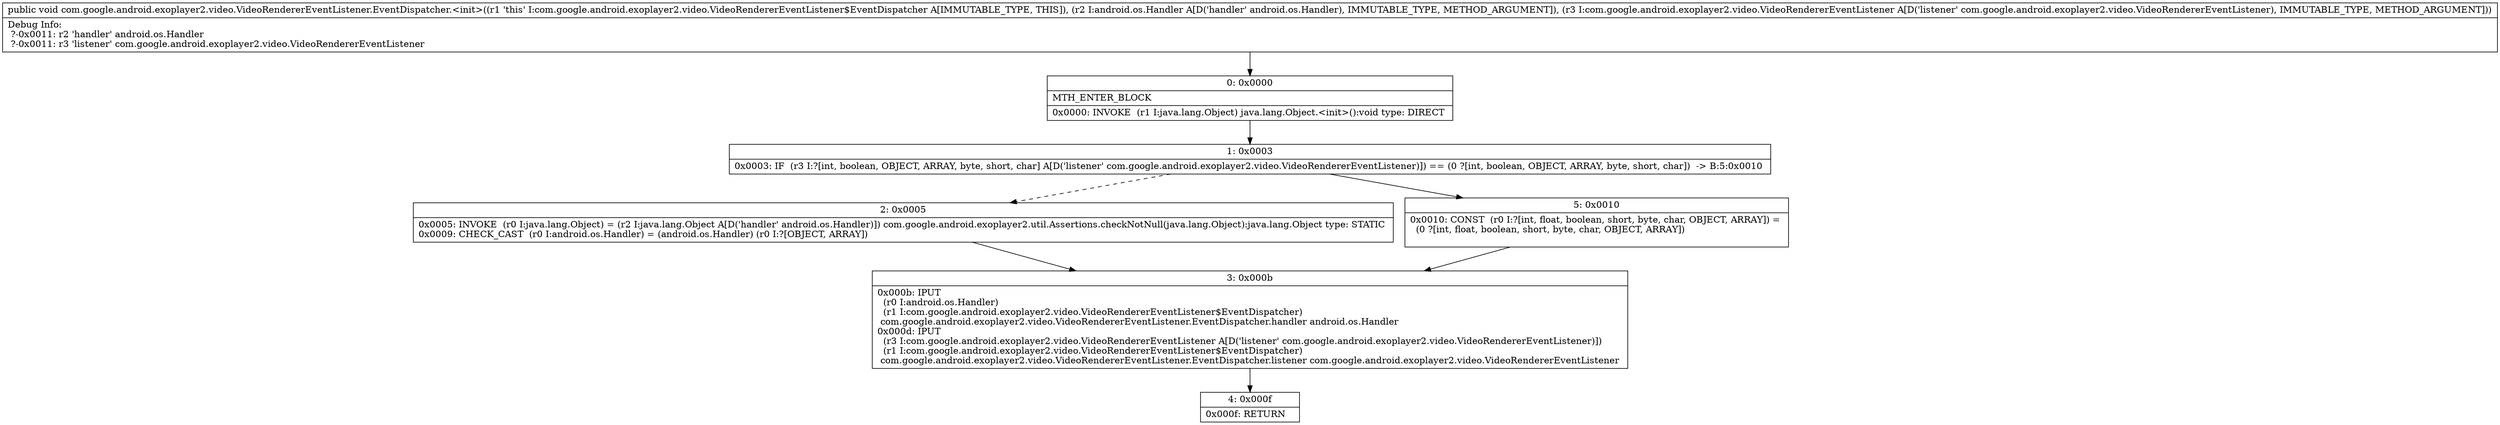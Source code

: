 digraph "CFG forcom.google.android.exoplayer2.video.VideoRendererEventListener.EventDispatcher.\<init\>(Landroid\/os\/Handler;Lcom\/google\/android\/exoplayer2\/video\/VideoRendererEventListener;)V" {
Node_0 [shape=record,label="{0\:\ 0x0000|MTH_ENTER_BLOCK\l|0x0000: INVOKE  (r1 I:java.lang.Object) java.lang.Object.\<init\>():void type: DIRECT \l}"];
Node_1 [shape=record,label="{1\:\ 0x0003|0x0003: IF  (r3 I:?[int, boolean, OBJECT, ARRAY, byte, short, char] A[D('listener' com.google.android.exoplayer2.video.VideoRendererEventListener)]) == (0 ?[int, boolean, OBJECT, ARRAY, byte, short, char])  \-\> B:5:0x0010 \l}"];
Node_2 [shape=record,label="{2\:\ 0x0005|0x0005: INVOKE  (r0 I:java.lang.Object) = (r2 I:java.lang.Object A[D('handler' android.os.Handler)]) com.google.android.exoplayer2.util.Assertions.checkNotNull(java.lang.Object):java.lang.Object type: STATIC \l0x0009: CHECK_CAST  (r0 I:android.os.Handler) = (android.os.Handler) (r0 I:?[OBJECT, ARRAY]) \l}"];
Node_3 [shape=record,label="{3\:\ 0x000b|0x000b: IPUT  \l  (r0 I:android.os.Handler)\l  (r1 I:com.google.android.exoplayer2.video.VideoRendererEventListener$EventDispatcher)\l com.google.android.exoplayer2.video.VideoRendererEventListener.EventDispatcher.handler android.os.Handler \l0x000d: IPUT  \l  (r3 I:com.google.android.exoplayer2.video.VideoRendererEventListener A[D('listener' com.google.android.exoplayer2.video.VideoRendererEventListener)])\l  (r1 I:com.google.android.exoplayer2.video.VideoRendererEventListener$EventDispatcher)\l com.google.android.exoplayer2.video.VideoRendererEventListener.EventDispatcher.listener com.google.android.exoplayer2.video.VideoRendererEventListener \l}"];
Node_4 [shape=record,label="{4\:\ 0x000f|0x000f: RETURN   \l}"];
Node_5 [shape=record,label="{5\:\ 0x0010|0x0010: CONST  (r0 I:?[int, float, boolean, short, byte, char, OBJECT, ARRAY]) = \l  (0 ?[int, float, boolean, short, byte, char, OBJECT, ARRAY])\l \l}"];
MethodNode[shape=record,label="{public void com.google.android.exoplayer2.video.VideoRendererEventListener.EventDispatcher.\<init\>((r1 'this' I:com.google.android.exoplayer2.video.VideoRendererEventListener$EventDispatcher A[IMMUTABLE_TYPE, THIS]), (r2 I:android.os.Handler A[D('handler' android.os.Handler), IMMUTABLE_TYPE, METHOD_ARGUMENT]), (r3 I:com.google.android.exoplayer2.video.VideoRendererEventListener A[D('listener' com.google.android.exoplayer2.video.VideoRendererEventListener), IMMUTABLE_TYPE, METHOD_ARGUMENT]))  | Debug Info:\l  ?\-0x0011: r2 'handler' android.os.Handler\l  ?\-0x0011: r3 'listener' com.google.android.exoplayer2.video.VideoRendererEventListener\l}"];
MethodNode -> Node_0;
Node_0 -> Node_1;
Node_1 -> Node_2[style=dashed];
Node_1 -> Node_5;
Node_2 -> Node_3;
Node_3 -> Node_4;
Node_5 -> Node_3;
}

